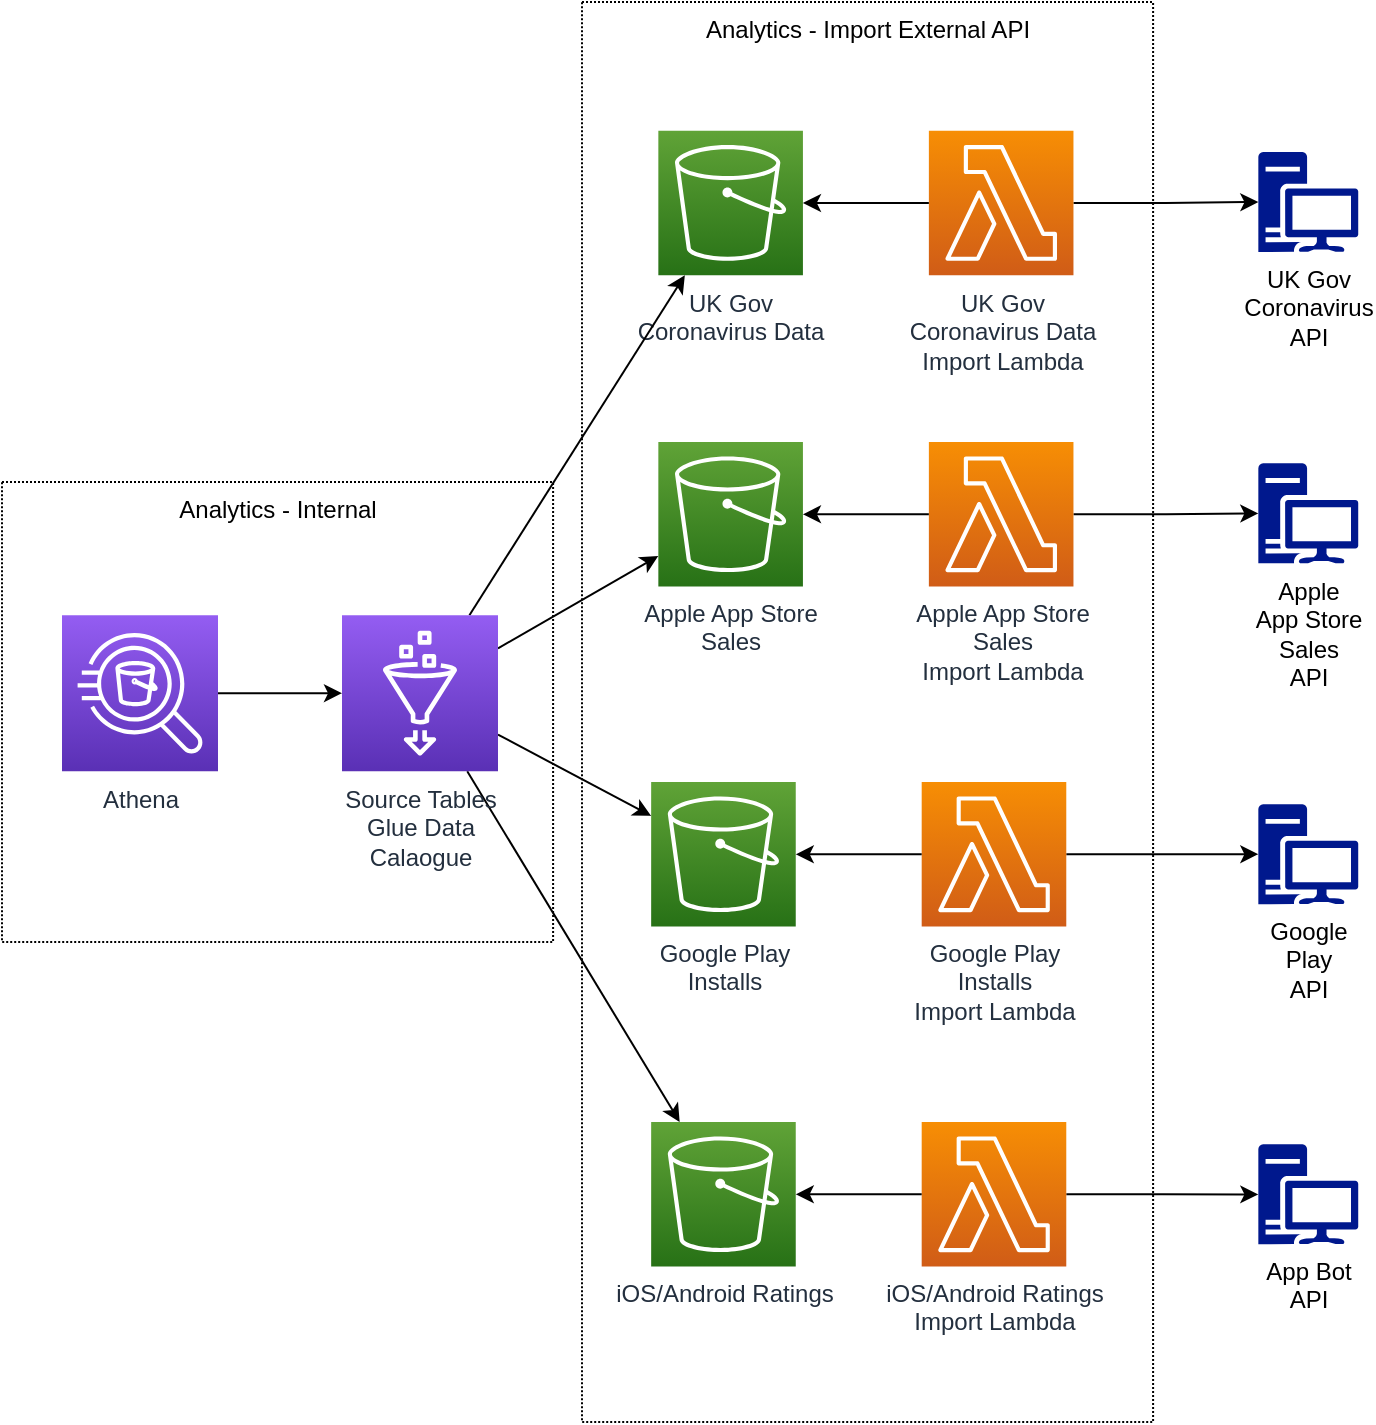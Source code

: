 <mxfile version="14.6.13" type="device"><diagram id="wV5jUXMmDc2qwLrok7I9" name="Page-1"><mxGraphModel dx="1106" dy="-47" grid="1" gridSize="10" guides="1" tooltips="1" connect="1" arrows="1" fold="1" page="1" pageScale="1" pageWidth="1169" pageHeight="827" math="0" shadow="0"><root><mxCell id="0"/><mxCell id="1" parent="0"/><mxCell id="QA5Zp2ndxBgS90o_hhNj-2" value="Analytics - Internal" style="rounded=0;whiteSpace=wrap;html=1;strokeColor=#000000;fillColor=#ffffff;fontColor=#000000;verticalAlign=top;dashed=1;dashPattern=1 1;" parent="1" vertex="1"><mxGeometry x="70" y="1160" width="275.55" height="230" as="geometry"/></mxCell><mxCell id="qH83PxsH8It39UiOg5zw-2" value="Analytics - Import External API" style="rounded=0;whiteSpace=wrap;html=1;strokeColor=#000000;fillColor=#ffffff;fontColor=#000000;verticalAlign=top;dashed=1;dashPattern=1 1;" parent="1" vertex="1"><mxGeometry x="360" y="920" width="285.55" height="710" as="geometry"/></mxCell><mxCell id="qH83PxsH8It39UiOg5zw-6" value="UK Gov&lt;br&gt;Coronavirus&lt;br&gt;API" style="aspect=fixed;pointerEvents=1;shadow=0;dashed=0;html=1;strokeColor=none;labelPosition=center;verticalLabelPosition=bottom;verticalAlign=top;align=center;fillColor=#00188D;shape=mxgraph.mscae.enterprise.workstation_client" parent="1" vertex="1"><mxGeometry x="698.17" y="995" width="50" height="50" as="geometry"/></mxCell><mxCell id="qH83PxsH8It39UiOg5zw-10" style="edgeStyle=orthogonalEdgeStyle;rounded=0;orthogonalLoop=1;jettySize=auto;html=1;fontColor=#000000;" parent="1" source="qH83PxsH8It39UiOg5zw-21" target="qH83PxsH8It39UiOg5zw-6" edge="1"><mxGeometry relative="1" as="geometry"/></mxCell><mxCell id="qH83PxsH8It39UiOg5zw-17" value="UK Gov&lt;br&gt;Coronavirus Data" style="points=[[0,0,0],[0.25,0,0],[0.5,0,0],[0.75,0,0],[1,0,0],[0,1,0],[0.25,1,0],[0.5,1,0],[0.75,1,0],[1,1,0],[0,0.25,0],[0,0.5,0],[0,0.75,0],[1,0.25,0],[1,0.5,0],[1,0.75,0]];outlineConnect=0;fontColor=#232F3E;gradientColor=#60A337;gradientDirection=north;fillColor=#277116;strokeColor=#ffffff;dashed=0;verticalLabelPosition=bottom;verticalAlign=top;align=center;html=1;fontSize=12;fontStyle=0;aspect=fixed;shape=mxgraph.aws4.resourceIcon;resIcon=mxgraph.aws4.s3;" parent="1" vertex="1"><mxGeometry x="398.171" y="984.317" width="72.293" height="72.293" as="geometry"/></mxCell><mxCell id="qH83PxsH8It39UiOg5zw-21" value="UK Gov&lt;br&gt;Coronavirus Data&lt;br&gt;Import Lambda" style="points=[[0,0,0],[0.25,0,0],[0.5,0,0],[0.75,0,0],[1,0,0],[0,1,0],[0.25,1,0],[0.5,1,0],[0.75,1,0],[1,1,0],[0,0.25,0],[0,0.5,0],[0,0.75,0],[1,0.25,0],[1,0.5,0],[1,0.75,0]];outlineConnect=0;fontColor=#232F3E;gradientColor=#F78E04;gradientDirection=north;fillColor=#D05C17;strokeColor=#ffffff;dashed=0;verticalLabelPosition=bottom;verticalAlign=top;align=center;html=1;fontSize=12;fontStyle=0;aspect=fixed;shape=mxgraph.aws4.resourceIcon;resIcon=mxgraph.aws4.lambda;" parent="1" vertex="1"><mxGeometry x="533.436" y="984.32" width="72.293" height="72.293" as="geometry"/></mxCell><mxCell id="qH83PxsH8It39UiOg5zw-32" style="edgeStyle=orthogonalEdgeStyle;rounded=0;orthogonalLoop=1;jettySize=auto;html=1;fontColor=#000000;exitX=0;exitY=0.5;exitDx=0;exitDy=0;exitPerimeter=0;" parent="1" source="qH83PxsH8It39UiOg5zw-21" target="qH83PxsH8It39UiOg5zw-17" edge="1"><mxGeometry x="-526.32" y="950" as="geometry"/></mxCell><mxCell id="EBxSWx7G_pkbAabWr_yG-43" value="Apple&lt;br&gt;App Store&lt;br&gt;Sales&lt;br&gt;API" style="aspect=fixed;pointerEvents=1;shadow=0;dashed=0;html=1;strokeColor=none;labelPosition=center;verticalLabelPosition=bottom;verticalAlign=top;align=center;fillColor=#00188D;shape=mxgraph.mscae.enterprise.workstation_client" parent="1" vertex="1"><mxGeometry x="698.17" y="1150.68" width="50" height="50" as="geometry"/></mxCell><mxCell id="EBxSWx7G_pkbAabWr_yG-44" style="edgeStyle=orthogonalEdgeStyle;rounded=0;orthogonalLoop=1;jettySize=auto;html=1;fontColor=#000000;" parent="1" source="EBxSWx7G_pkbAabWr_yG-46" target="EBxSWx7G_pkbAabWr_yG-43" edge="1"><mxGeometry relative="1" as="geometry"/></mxCell><mxCell id="EBxSWx7G_pkbAabWr_yG-45" value="Apple App Store&lt;br&gt;Sales" style="points=[[0,0,0],[0.25,0,0],[0.5,0,0],[0.75,0,0],[1,0,0],[0,1,0],[0.25,1,0],[0.5,1,0],[0.75,1,0],[1,1,0],[0,0.25,0],[0,0.5,0],[0,0.75,0],[1,0.25,0],[1,0.5,0],[1,0.75,0]];outlineConnect=0;fontColor=#232F3E;gradientColor=#60A337;gradientDirection=north;fillColor=#277116;strokeColor=#ffffff;dashed=0;verticalLabelPosition=bottom;verticalAlign=top;align=center;html=1;fontSize=12;fontStyle=0;aspect=fixed;shape=mxgraph.aws4.resourceIcon;resIcon=mxgraph.aws4.s3;" parent="1" vertex="1"><mxGeometry x="398.171" y="1139.997" width="72.293" height="72.293" as="geometry"/></mxCell><mxCell id="EBxSWx7G_pkbAabWr_yG-46" value="Apple App Store&lt;br&gt;Sales&lt;br&gt;Import Lambda" style="points=[[0,0,0],[0.25,0,0],[0.5,0,0],[0.75,0,0],[1,0,0],[0,1,0],[0.25,1,0],[0.5,1,0],[0.75,1,0],[1,1,0],[0,0.25,0],[0,0.5,0],[0,0.75,0],[1,0.25,0],[1,0.5,0],[1,0.75,0]];outlineConnect=0;fontColor=#232F3E;gradientColor=#F78E04;gradientDirection=north;fillColor=#D05C17;strokeColor=#ffffff;dashed=0;verticalLabelPosition=bottom;verticalAlign=top;align=center;html=1;fontSize=12;fontStyle=0;aspect=fixed;shape=mxgraph.aws4.resourceIcon;resIcon=mxgraph.aws4.lambda;" parent="1" vertex="1"><mxGeometry x="533.436" y="1140.0" width="72.293" height="72.293" as="geometry"/></mxCell><mxCell id="EBxSWx7G_pkbAabWr_yG-47" style="edgeStyle=orthogonalEdgeStyle;rounded=0;orthogonalLoop=1;jettySize=auto;html=1;fontColor=#000000;exitX=0;exitY=0.5;exitDx=0;exitDy=0;exitPerimeter=0;" parent="1" source="EBxSWx7G_pkbAabWr_yG-46" target="EBxSWx7G_pkbAabWr_yG-45" edge="1"><mxGeometry x="-526.32" y="1105.68" as="geometry"/></mxCell><mxCell id="QA5Zp2ndxBgS90o_hhNj-4" style="rounded=0;orthogonalLoop=1;jettySize=auto;html=1;" parent="1" source="QA5Zp2ndxBgS90o_hhNj-1" target="qH83PxsH8It39UiOg5zw-17" edge="1"><mxGeometry relative="1" as="geometry"/></mxCell><mxCell id="QA5Zp2ndxBgS90o_hhNj-5" style="rounded=0;orthogonalLoop=1;jettySize=auto;html=1;" parent="1" source="QA5Zp2ndxBgS90o_hhNj-1" target="EBxSWx7G_pkbAabWr_yG-45" edge="1"><mxGeometry relative="1" as="geometry"/></mxCell><mxCell id="6SulTHOn7baWgbvTKjGj-6" style="edgeStyle=none;rounded=0;orthogonalLoop=1;jettySize=auto;html=1;" parent="1" source="QA5Zp2ndxBgS90o_hhNj-1" target="6SulTHOn7baWgbvTKjGj-3" edge="1"><mxGeometry relative="1" as="geometry"/></mxCell><mxCell id="6SulTHOn7baWgbvTKjGj-13" style="edgeStyle=none;rounded=0;orthogonalLoop=1;jettySize=auto;html=1;" parent="1" source="QA5Zp2ndxBgS90o_hhNj-1" target="6SulTHOn7baWgbvTKjGj-9" edge="1"><mxGeometry relative="1" as="geometry"/></mxCell><mxCell id="QA5Zp2ndxBgS90o_hhNj-1" value="Source Tables&lt;br&gt;Glue Data&lt;br&gt;Calaogue" style="points=[[0,0,0],[0.25,0,0],[0.5,0,0],[0.75,0,0],[1,0,0],[0,1,0],[0.25,1,0],[0.5,1,0],[0.75,1,0],[1,1,0],[0,0.25,0],[0,0.5,0],[0,0.75,0],[1,0.25,0],[1,0.5,0],[1,0.75,0]];outlineConnect=0;fontColor=#232F3E;gradientColor=#945DF2;gradientDirection=north;fillColor=#5A30B5;strokeColor=#ffffff;dashed=0;verticalLabelPosition=bottom;verticalAlign=top;align=center;html=1;fontSize=12;fontStyle=0;aspect=fixed;shape=mxgraph.aws4.resourceIcon;resIcon=mxgraph.aws4.glue;" parent="1" vertex="1"><mxGeometry x="240" y="1226.61" width="78" height="78" as="geometry"/></mxCell><mxCell id="QA5Zp2ndxBgS90o_hhNj-8" style="edgeStyle=orthogonalEdgeStyle;rounded=0;orthogonalLoop=1;jettySize=auto;html=1;" parent="1" source="QA5Zp2ndxBgS90o_hhNj-6" target="QA5Zp2ndxBgS90o_hhNj-1" edge="1"><mxGeometry relative="1" as="geometry"/></mxCell><mxCell id="QA5Zp2ndxBgS90o_hhNj-6" value="Athena" style="points=[[0,0,0],[0.25,0,0],[0.5,0,0],[0.75,0,0],[1,0,0],[0,1,0],[0.25,1,0],[0.5,1,0],[0.75,1,0],[1,1,0],[0,0.25,0],[0,0.5,0],[0,0.75,0],[1,0.25,0],[1,0.5,0],[1,0.75,0]];outlineConnect=0;fontColor=#232F3E;gradientColor=#945DF2;gradientDirection=north;fillColor=#5A30B5;strokeColor=#ffffff;dashed=0;verticalLabelPosition=bottom;verticalAlign=top;align=center;html=1;fontSize=12;fontStyle=0;aspect=fixed;shape=mxgraph.aws4.resourceIcon;resIcon=mxgraph.aws4.athena;" parent="1" vertex="1"><mxGeometry x="100" y="1226.61" width="78" height="78" as="geometry"/></mxCell><mxCell id="6SulTHOn7baWgbvTKjGj-1" value="App Bot&lt;br&gt;API" style="aspect=fixed;pointerEvents=1;shadow=0;dashed=0;html=1;strokeColor=none;labelPosition=center;verticalLabelPosition=bottom;verticalAlign=top;align=center;fillColor=#00188D;shape=mxgraph.mscae.enterprise.workstation_client" parent="1" vertex="1"><mxGeometry x="698.17" y="1491.15" width="50" height="50" as="geometry"/></mxCell><mxCell id="6SulTHOn7baWgbvTKjGj-2" style="edgeStyle=orthogonalEdgeStyle;rounded=0;orthogonalLoop=1;jettySize=auto;html=1;fontColor=#000000;" parent="1" source="6SulTHOn7baWgbvTKjGj-4" target="6SulTHOn7baWgbvTKjGj-1" edge="1"><mxGeometry relative="1" as="geometry"/></mxCell><mxCell id="6SulTHOn7baWgbvTKjGj-3" value="iOS/Android Ratings" style="points=[[0,0,0],[0.25,0,0],[0.5,0,0],[0.75,0,0],[1,0,0],[0,1,0],[0.25,1,0],[0.5,1,0],[0.75,1,0],[1,1,0],[0,0.25,0],[0,0.5,0],[0,0.75,0],[1,0.25,0],[1,0.5,0],[1,0.75,0]];outlineConnect=0;fontColor=#232F3E;gradientColor=#60A337;gradientDirection=north;fillColor=#277116;strokeColor=#ffffff;dashed=0;verticalLabelPosition=bottom;verticalAlign=top;align=center;html=1;fontSize=12;fontStyle=0;aspect=fixed;shape=mxgraph.aws4.resourceIcon;resIcon=mxgraph.aws4.s3;" parent="1" vertex="1"><mxGeometry x="394.581" y="1479.997" width="72.293" height="72.293" as="geometry"/></mxCell><mxCell id="6SulTHOn7baWgbvTKjGj-4" value="iOS/Android Ratings&lt;br&gt;Import Lambda" style="points=[[0,0,0],[0.25,0,0],[0.5,0,0],[0.75,0,0],[1,0,0],[0,1,0],[0.25,1,0],[0.5,1,0],[0.75,1,0],[1,1,0],[0,0.25,0],[0,0.5,0],[0,0.75,0],[1,0.25,0],[1,0.5,0],[1,0.75,0]];outlineConnect=0;fontColor=#232F3E;gradientColor=#F78E04;gradientDirection=north;fillColor=#D05C17;strokeColor=#ffffff;dashed=0;verticalLabelPosition=bottom;verticalAlign=top;align=center;html=1;fontSize=12;fontStyle=0;aspect=fixed;shape=mxgraph.aws4.resourceIcon;resIcon=mxgraph.aws4.lambda;" parent="1" vertex="1"><mxGeometry x="529.846" y="1480.0" width="72.293" height="72.293" as="geometry"/></mxCell><mxCell id="6SulTHOn7baWgbvTKjGj-5" style="edgeStyle=orthogonalEdgeStyle;rounded=0;orthogonalLoop=1;jettySize=auto;html=1;fontColor=#000000;exitX=0;exitY=0.5;exitDx=0;exitDy=0;exitPerimeter=0;" parent="1" source="6SulTHOn7baWgbvTKjGj-4" target="6SulTHOn7baWgbvTKjGj-3" edge="1"><mxGeometry x="-529.91" y="1445.68" as="geometry"/></mxCell><mxCell id="6SulTHOn7baWgbvTKjGj-7" value="Google&lt;br&gt;Play&lt;br&gt;API" style="aspect=fixed;pointerEvents=1;shadow=0;dashed=0;html=1;strokeColor=none;labelPosition=center;verticalLabelPosition=bottom;verticalAlign=top;align=center;fillColor=#00188D;shape=mxgraph.mscae.enterprise.workstation_client" parent="1" vertex="1"><mxGeometry x="698.17" y="1321.14" width="50" height="50" as="geometry"/></mxCell><mxCell id="6SulTHOn7baWgbvTKjGj-8" style="edgeStyle=orthogonalEdgeStyle;rounded=0;orthogonalLoop=1;jettySize=auto;html=1;fontColor=#000000;" parent="1" source="6SulTHOn7baWgbvTKjGj-10" target="6SulTHOn7baWgbvTKjGj-7" edge="1"><mxGeometry relative="1" as="geometry"/></mxCell><mxCell id="6SulTHOn7baWgbvTKjGj-9" value="Google Play&lt;br&gt;Installs" style="points=[[0,0,0],[0.25,0,0],[0.5,0,0],[0.75,0,0],[1,0,0],[0,1,0],[0.25,1,0],[0.5,1,0],[0.75,1,0],[1,1,0],[0,0.25,0],[0,0.5,0],[0,0.75,0],[1,0.25,0],[1,0.5,0],[1,0.75,0]];outlineConnect=0;fontColor=#232F3E;gradientColor=#60A337;gradientDirection=north;fillColor=#277116;strokeColor=#ffffff;dashed=0;verticalLabelPosition=bottom;verticalAlign=top;align=center;html=1;fontSize=12;fontStyle=0;aspect=fixed;shape=mxgraph.aws4.resourceIcon;resIcon=mxgraph.aws4.s3;" parent="1" vertex="1"><mxGeometry x="394.581" y="1309.997" width="72.293" height="72.293" as="geometry"/></mxCell><mxCell id="6SulTHOn7baWgbvTKjGj-10" value="Google Play&lt;br&gt;Installs&lt;br&gt;Import Lambda" style="points=[[0,0,0],[0.25,0,0],[0.5,0,0],[0.75,0,0],[1,0,0],[0,1,0],[0.25,1,0],[0.5,1,0],[0.75,1,0],[1,1,0],[0,0.25,0],[0,0.5,0],[0,0.75,0],[1,0.25,0],[1,0.5,0],[1,0.75,0]];outlineConnect=0;fontColor=#232F3E;gradientColor=#F78E04;gradientDirection=north;fillColor=#D05C17;strokeColor=#ffffff;dashed=0;verticalLabelPosition=bottom;verticalAlign=top;align=center;html=1;fontSize=12;fontStyle=0;aspect=fixed;shape=mxgraph.aws4.resourceIcon;resIcon=mxgraph.aws4.lambda;" parent="1" vertex="1"><mxGeometry x="529.846" y="1310.0" width="72.293" height="72.293" as="geometry"/></mxCell><mxCell id="6SulTHOn7baWgbvTKjGj-11" style="edgeStyle=orthogonalEdgeStyle;rounded=0;orthogonalLoop=1;jettySize=auto;html=1;fontColor=#000000;exitX=0;exitY=0.5;exitDx=0;exitDy=0;exitPerimeter=0;" parent="1" source="6SulTHOn7baWgbvTKjGj-10" target="6SulTHOn7baWgbvTKjGj-9" edge="1"><mxGeometry x="-529.91" y="1275.68" as="geometry"/></mxCell></root></mxGraphModel></diagram></mxfile>